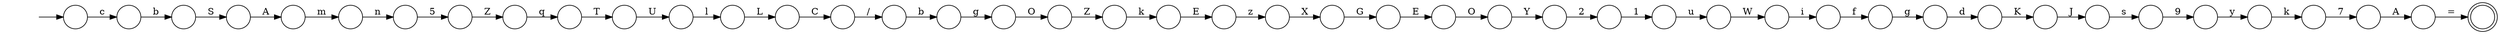 digraph Automaton {
  rankdir = LR;
  0 [shape=circle,label=""];
  0 -> 22 [label="i"]
  1 [shape=circle,label=""];
  1 -> 10 [label="9"]
  2 [shape=circle,label=""];
  2 -> 9 [label="m"]
  3 [shape=circle,label=""];
  3 -> 16 [label="S"]
  4 [shape=circle,label=""];
  4 -> 39 [label="1"]
  5 [shape=circle,label=""];
  5 -> 37 [label="k"]
  6 [shape=circle,label=""];
  6 -> 33 [label="g"]
  7 [shape=circle,label=""];
  7 -> 28 [label="g"]
  8 [shape=circle,label=""];
  8 -> 0 [label="W"]
  9 [shape=circle,label=""];
  9 -> 18 [label="n"]
  10 [shape=circle,label=""];
  10 -> 36 [label="y"]
  11 [shape=circle,label=""];
  11 -> 4 [label="2"]
  12 [shape=circle,label=""];
  12 -> 27 [label="="]
  13 [shape=circle,label=""];
  13 -> 41 [label="K"]
  14 [shape=circle,label=""];
  14 -> 21 [label="X"]
  15 [shape=circle,label=""];
  15 -> 24 [label="T"]
  16 [shape=circle,label=""];
  16 -> 2 [label="A"]
  17 [shape=circle,label=""];
  17 -> 15 [label="q"]
  18 [shape=circle,label=""];
  18 -> 32 [label="5"]
  19 [shape=circle,label=""];
  19 -> 1 [label="s"]
  20 [shape=circle,label=""];
  20 -> 3 [label="b"]
  21 [shape=circle,label=""];
  21 -> 26 [label="G"]
  22 [shape=circle,label=""];
  22 -> 7 [label="f"]
  23 [shape=circle,label=""];
  23 -> 44 [label="C"]
  24 [shape=circle,label=""];
  24 -> 31 [label="U"]
  25 [shape=circle,label=""];
  25 -> 14 [label="z"]
  26 [shape=circle,label=""];
  26 -> 29 [label="E"]
  27 [shape=doublecircle,label=""];
  28 [shape=circle,label=""];
  28 -> 13 [label="d"]
  29 [shape=circle,label=""];
  29 -> 42 [label="O"]
  30 [shape=circle,label=""];
  30 -> 23 [label="L"]
  31 [shape=circle,label=""];
  31 -> 30 [label="l"]
  32 [shape=circle,label=""];
  32 -> 17 [label="Z"]
  33 [shape=circle,label=""];
  33 -> 34 [label="O"]
  34 [shape=circle,label=""];
  34 -> 5 [label="Z"]
  35 [shape=circle,label=""];
  35 -> 6 [label="b"]
  36 [shape=circle,label=""];
  36 -> 43 [label="k"]
  37 [shape=circle,label=""];
  37 -> 25 [label="E"]
  38 [shape=circle,label=""];
  initial [shape=plaintext,label=""];
  initial -> 38
  38 -> 20 [label="c"]
  39 [shape=circle,label=""];
  39 -> 8 [label="u"]
  40 [shape=circle,label=""];
  40 -> 12 [label="A"]
  41 [shape=circle,label=""];
  41 -> 19 [label="J"]
  42 [shape=circle,label=""];
  42 -> 11 [label="Y"]
  43 [shape=circle,label=""];
  43 -> 40 [label="7"]
  44 [shape=circle,label=""];
  44 -> 35 [label="/"]
}
